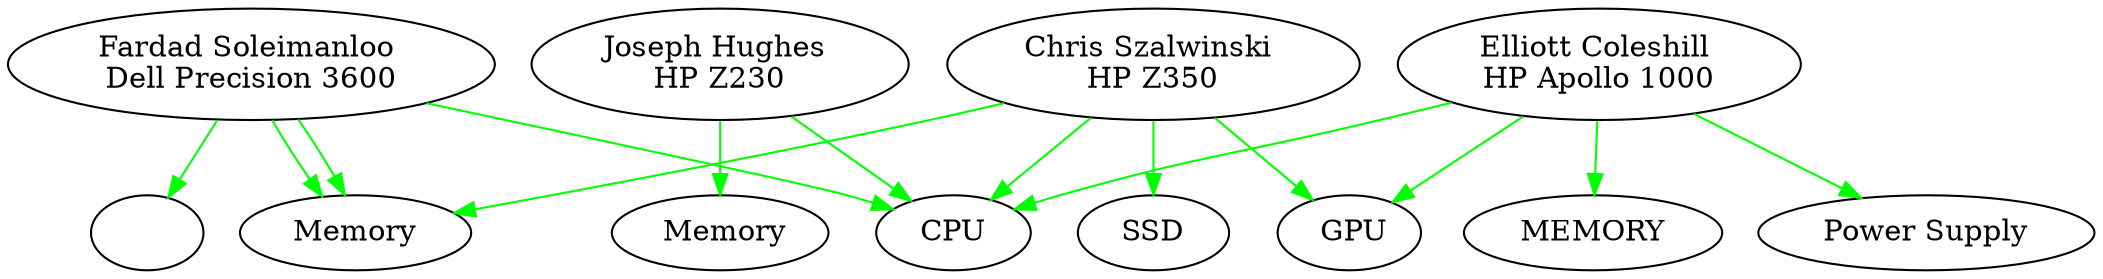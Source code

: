 digraph taskgraph { 
"Fardad Soleimanloo 
 Dell Precision 3600 "->" CPU "[color=green];
"Fardad Soleimanloo 
 Dell Precision 3600 "->" Memory "[color=green];
"Fardad Soleimanloo 
 Dell Precision 3600 "->" Memory "[color=green];
"Fardad Soleimanloo 
 Dell Precision 3600 "->" "[color=green];
"Joseph Hughes 
 HP Z230 "->" CPU "[color=green];
"Joseph Hughes 
 HP Z230 "->" Memory"[color=green];
"Chris Szalwinski 
 HP Z350 "->" CPU "[color=green];
"Chris Szalwinski 
 HP Z350 "->" Memory "[color=green];
"Chris Szalwinski 
 HP Z350 "->" SSD "[color=green];
"Chris Szalwinski 
 HP Z350 "->" GPU"[color=green];
"Elliott Coleshill 
 HP Apollo 1000 "->" CPU "[color=green];
"Elliott Coleshill 
 HP Apollo 1000 "->" MEMORY "[color=green];
"Elliott Coleshill 
 HP Apollo 1000 "->" Power Supply "[color=green];
"Elliott Coleshill 
 HP Apollo 1000 "->" GPU"[color=green];
}
